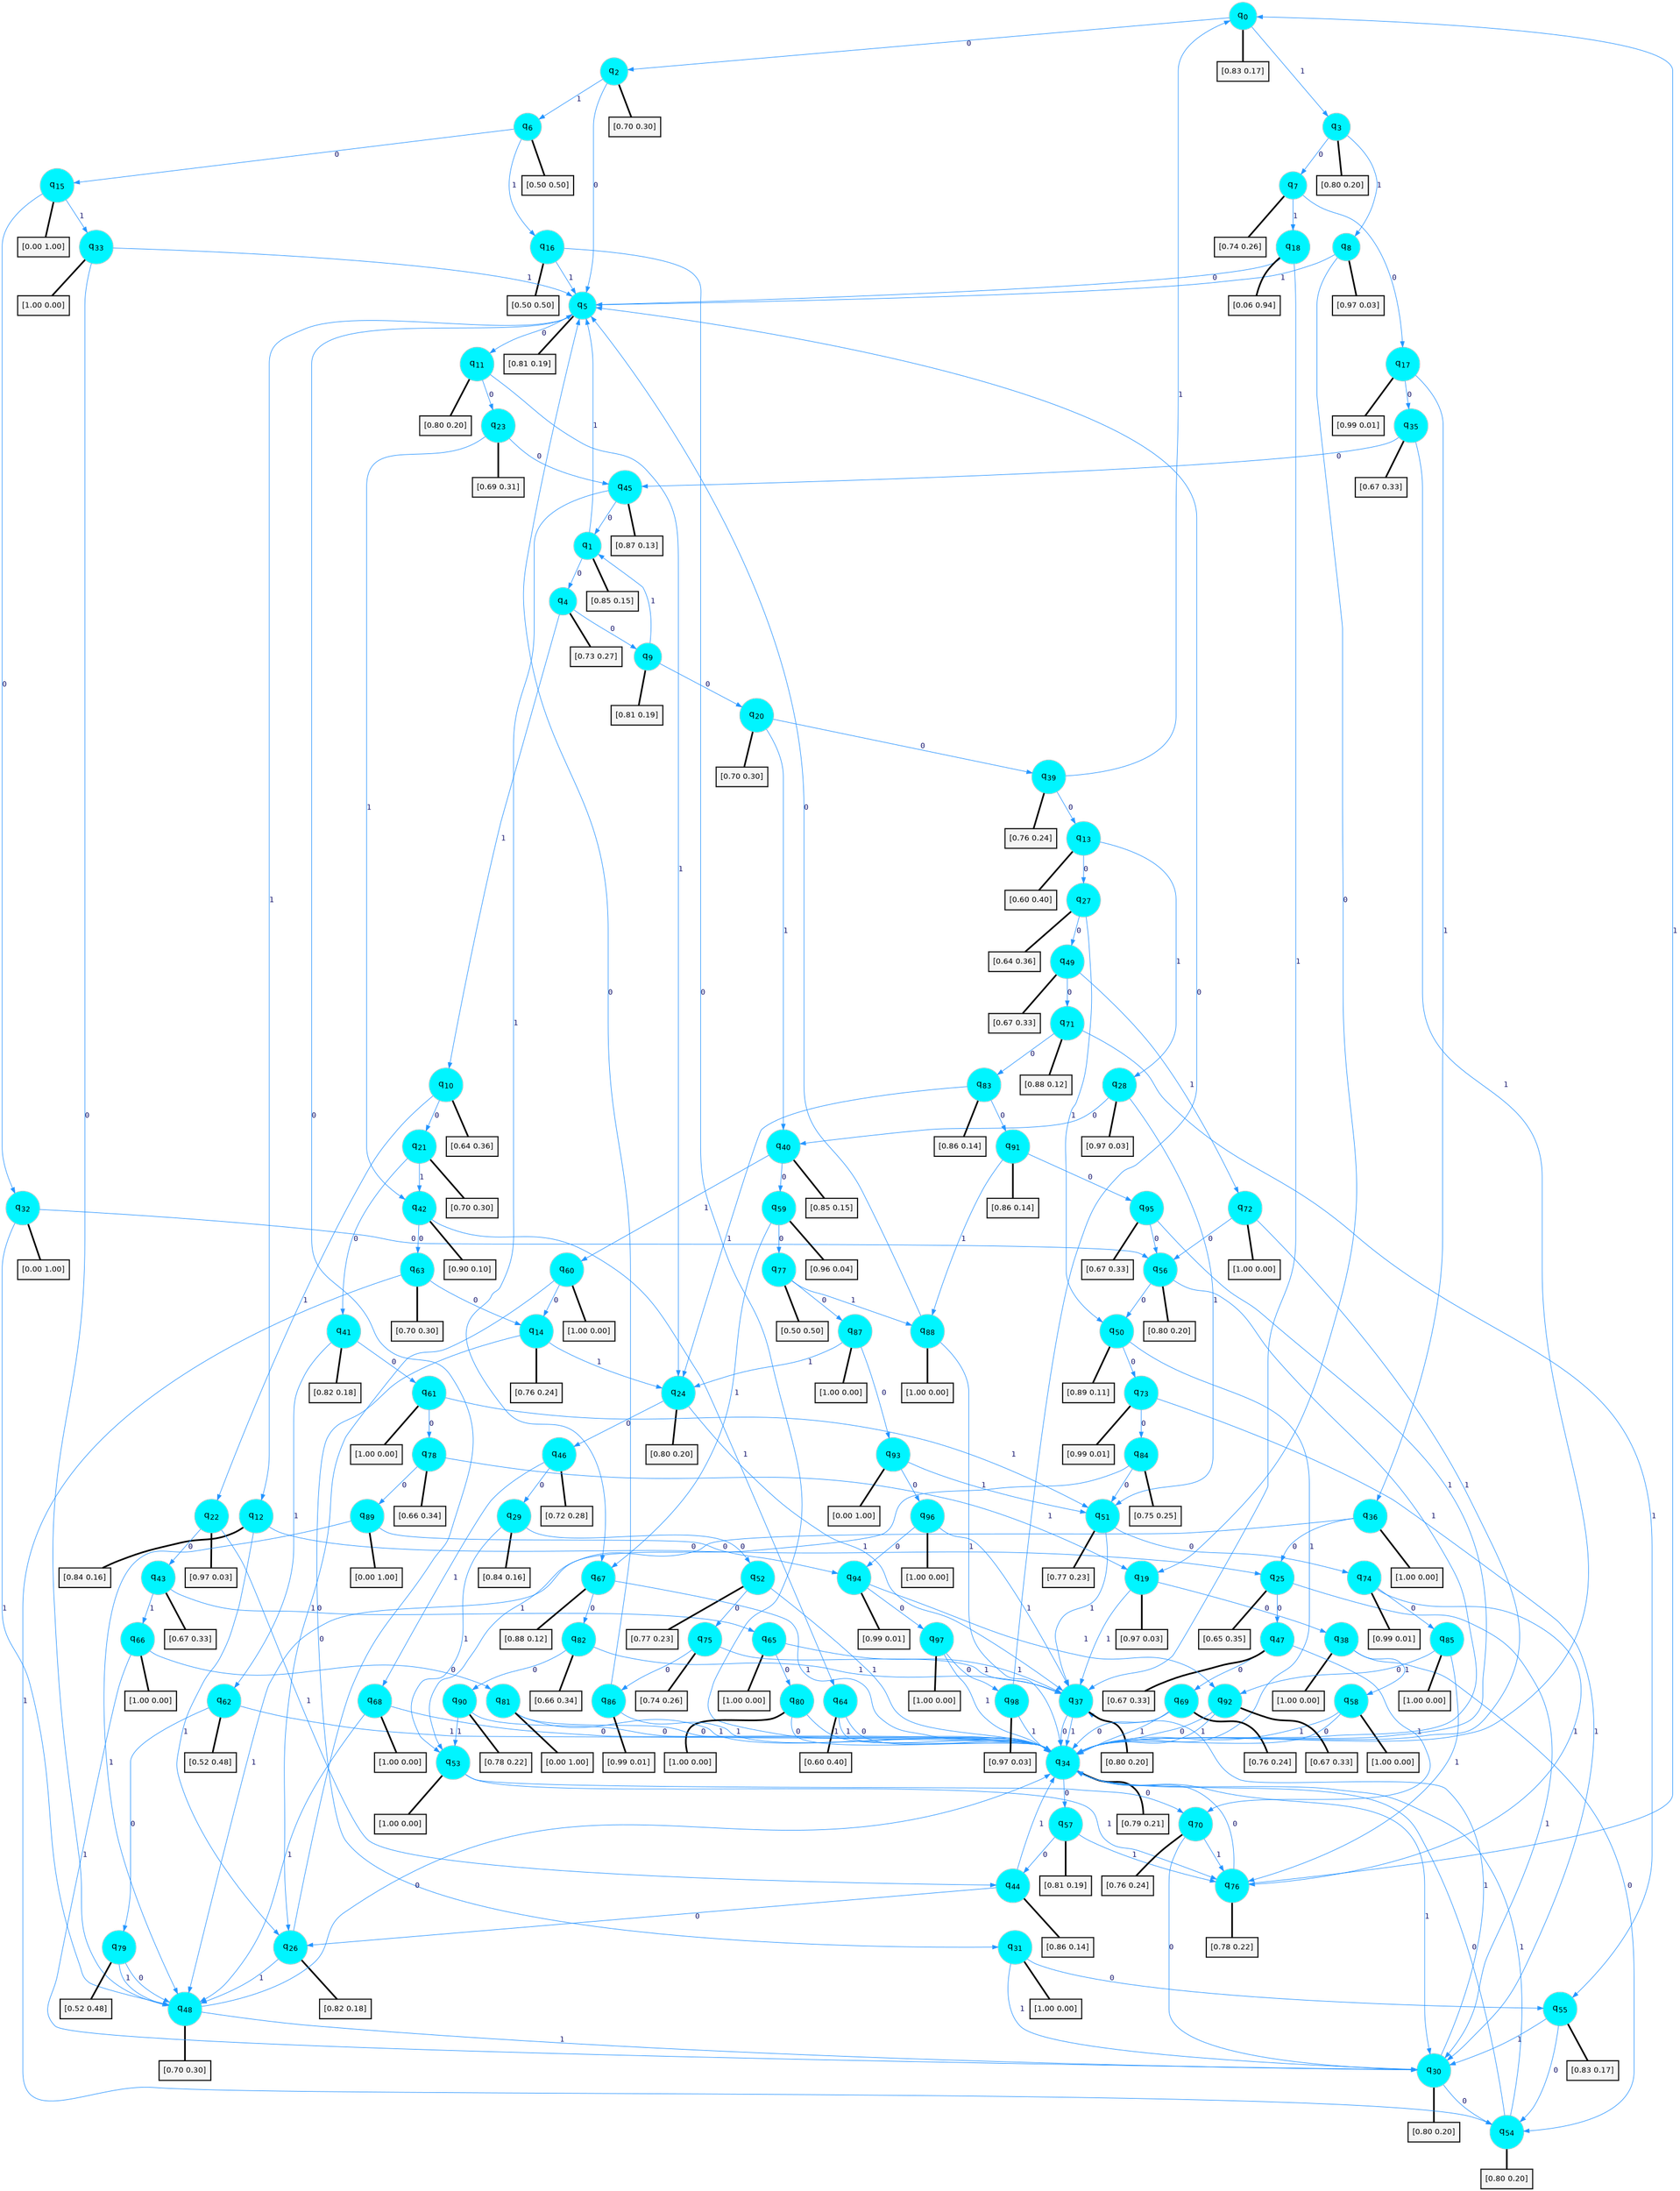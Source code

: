 digraph G {
graph [
bgcolor=transparent, dpi=300, rankdir=TD, size="40,25"];
node [
color=gray, fillcolor=turquoise1, fontcolor=black, fontname=Helvetica, fontsize=16, fontweight=bold, shape=circle, style=filled];
edge [
arrowsize=1, color=dodgerblue1, fontcolor=midnightblue, fontname=courier, fontweight=bold, penwidth=1, style=solid, weight=20];
0[label=<q<SUB>0</SUB>>];
1[label=<q<SUB>1</SUB>>];
2[label=<q<SUB>2</SUB>>];
3[label=<q<SUB>3</SUB>>];
4[label=<q<SUB>4</SUB>>];
5[label=<q<SUB>5</SUB>>];
6[label=<q<SUB>6</SUB>>];
7[label=<q<SUB>7</SUB>>];
8[label=<q<SUB>8</SUB>>];
9[label=<q<SUB>9</SUB>>];
10[label=<q<SUB>10</SUB>>];
11[label=<q<SUB>11</SUB>>];
12[label=<q<SUB>12</SUB>>];
13[label=<q<SUB>13</SUB>>];
14[label=<q<SUB>14</SUB>>];
15[label=<q<SUB>15</SUB>>];
16[label=<q<SUB>16</SUB>>];
17[label=<q<SUB>17</SUB>>];
18[label=<q<SUB>18</SUB>>];
19[label=<q<SUB>19</SUB>>];
20[label=<q<SUB>20</SUB>>];
21[label=<q<SUB>21</SUB>>];
22[label=<q<SUB>22</SUB>>];
23[label=<q<SUB>23</SUB>>];
24[label=<q<SUB>24</SUB>>];
25[label=<q<SUB>25</SUB>>];
26[label=<q<SUB>26</SUB>>];
27[label=<q<SUB>27</SUB>>];
28[label=<q<SUB>28</SUB>>];
29[label=<q<SUB>29</SUB>>];
30[label=<q<SUB>30</SUB>>];
31[label=<q<SUB>31</SUB>>];
32[label=<q<SUB>32</SUB>>];
33[label=<q<SUB>33</SUB>>];
34[label=<q<SUB>34</SUB>>];
35[label=<q<SUB>35</SUB>>];
36[label=<q<SUB>36</SUB>>];
37[label=<q<SUB>37</SUB>>];
38[label=<q<SUB>38</SUB>>];
39[label=<q<SUB>39</SUB>>];
40[label=<q<SUB>40</SUB>>];
41[label=<q<SUB>41</SUB>>];
42[label=<q<SUB>42</SUB>>];
43[label=<q<SUB>43</SUB>>];
44[label=<q<SUB>44</SUB>>];
45[label=<q<SUB>45</SUB>>];
46[label=<q<SUB>46</SUB>>];
47[label=<q<SUB>47</SUB>>];
48[label=<q<SUB>48</SUB>>];
49[label=<q<SUB>49</SUB>>];
50[label=<q<SUB>50</SUB>>];
51[label=<q<SUB>51</SUB>>];
52[label=<q<SUB>52</SUB>>];
53[label=<q<SUB>53</SUB>>];
54[label=<q<SUB>54</SUB>>];
55[label=<q<SUB>55</SUB>>];
56[label=<q<SUB>56</SUB>>];
57[label=<q<SUB>57</SUB>>];
58[label=<q<SUB>58</SUB>>];
59[label=<q<SUB>59</SUB>>];
60[label=<q<SUB>60</SUB>>];
61[label=<q<SUB>61</SUB>>];
62[label=<q<SUB>62</SUB>>];
63[label=<q<SUB>63</SUB>>];
64[label=<q<SUB>64</SUB>>];
65[label=<q<SUB>65</SUB>>];
66[label=<q<SUB>66</SUB>>];
67[label=<q<SUB>67</SUB>>];
68[label=<q<SUB>68</SUB>>];
69[label=<q<SUB>69</SUB>>];
70[label=<q<SUB>70</SUB>>];
71[label=<q<SUB>71</SUB>>];
72[label=<q<SUB>72</SUB>>];
73[label=<q<SUB>73</SUB>>];
74[label=<q<SUB>74</SUB>>];
75[label=<q<SUB>75</SUB>>];
76[label=<q<SUB>76</SUB>>];
77[label=<q<SUB>77</SUB>>];
78[label=<q<SUB>78</SUB>>];
79[label=<q<SUB>79</SUB>>];
80[label=<q<SUB>80</SUB>>];
81[label=<q<SUB>81</SUB>>];
82[label=<q<SUB>82</SUB>>];
83[label=<q<SUB>83</SUB>>];
84[label=<q<SUB>84</SUB>>];
85[label=<q<SUB>85</SUB>>];
86[label=<q<SUB>86</SUB>>];
87[label=<q<SUB>87</SUB>>];
88[label=<q<SUB>88</SUB>>];
89[label=<q<SUB>89</SUB>>];
90[label=<q<SUB>90</SUB>>];
91[label=<q<SUB>91</SUB>>];
92[label=<q<SUB>92</SUB>>];
93[label=<q<SUB>93</SUB>>];
94[label=<q<SUB>94</SUB>>];
95[label=<q<SUB>95</SUB>>];
96[label=<q<SUB>96</SUB>>];
97[label=<q<SUB>97</SUB>>];
98[label=<q<SUB>98</SUB>>];
99[label="[0.83 0.17]", shape=box,fontcolor=black, fontname=Helvetica, fontsize=14, penwidth=2, fillcolor=whitesmoke,color=black];
100[label="[0.85 0.15]", shape=box,fontcolor=black, fontname=Helvetica, fontsize=14, penwidth=2, fillcolor=whitesmoke,color=black];
101[label="[0.70 0.30]", shape=box,fontcolor=black, fontname=Helvetica, fontsize=14, penwidth=2, fillcolor=whitesmoke,color=black];
102[label="[0.80 0.20]", shape=box,fontcolor=black, fontname=Helvetica, fontsize=14, penwidth=2, fillcolor=whitesmoke,color=black];
103[label="[0.73 0.27]", shape=box,fontcolor=black, fontname=Helvetica, fontsize=14, penwidth=2, fillcolor=whitesmoke,color=black];
104[label="[0.81 0.19]", shape=box,fontcolor=black, fontname=Helvetica, fontsize=14, penwidth=2, fillcolor=whitesmoke,color=black];
105[label="[0.50 0.50]", shape=box,fontcolor=black, fontname=Helvetica, fontsize=14, penwidth=2, fillcolor=whitesmoke,color=black];
106[label="[0.74 0.26]", shape=box,fontcolor=black, fontname=Helvetica, fontsize=14, penwidth=2, fillcolor=whitesmoke,color=black];
107[label="[0.97 0.03]", shape=box,fontcolor=black, fontname=Helvetica, fontsize=14, penwidth=2, fillcolor=whitesmoke,color=black];
108[label="[0.81 0.19]", shape=box,fontcolor=black, fontname=Helvetica, fontsize=14, penwidth=2, fillcolor=whitesmoke,color=black];
109[label="[0.64 0.36]", shape=box,fontcolor=black, fontname=Helvetica, fontsize=14, penwidth=2, fillcolor=whitesmoke,color=black];
110[label="[0.80 0.20]", shape=box,fontcolor=black, fontname=Helvetica, fontsize=14, penwidth=2, fillcolor=whitesmoke,color=black];
111[label="[0.84 0.16]", shape=box,fontcolor=black, fontname=Helvetica, fontsize=14, penwidth=2, fillcolor=whitesmoke,color=black];
112[label="[0.60 0.40]", shape=box,fontcolor=black, fontname=Helvetica, fontsize=14, penwidth=2, fillcolor=whitesmoke,color=black];
113[label="[0.76 0.24]", shape=box,fontcolor=black, fontname=Helvetica, fontsize=14, penwidth=2, fillcolor=whitesmoke,color=black];
114[label="[0.00 1.00]", shape=box,fontcolor=black, fontname=Helvetica, fontsize=14, penwidth=2, fillcolor=whitesmoke,color=black];
115[label="[0.50 0.50]", shape=box,fontcolor=black, fontname=Helvetica, fontsize=14, penwidth=2, fillcolor=whitesmoke,color=black];
116[label="[0.99 0.01]", shape=box,fontcolor=black, fontname=Helvetica, fontsize=14, penwidth=2, fillcolor=whitesmoke,color=black];
117[label="[0.06 0.94]", shape=box,fontcolor=black, fontname=Helvetica, fontsize=14, penwidth=2, fillcolor=whitesmoke,color=black];
118[label="[0.97 0.03]", shape=box,fontcolor=black, fontname=Helvetica, fontsize=14, penwidth=2, fillcolor=whitesmoke,color=black];
119[label="[0.70 0.30]", shape=box,fontcolor=black, fontname=Helvetica, fontsize=14, penwidth=2, fillcolor=whitesmoke,color=black];
120[label="[0.70 0.30]", shape=box,fontcolor=black, fontname=Helvetica, fontsize=14, penwidth=2, fillcolor=whitesmoke,color=black];
121[label="[0.97 0.03]", shape=box,fontcolor=black, fontname=Helvetica, fontsize=14, penwidth=2, fillcolor=whitesmoke,color=black];
122[label="[0.69 0.31]", shape=box,fontcolor=black, fontname=Helvetica, fontsize=14, penwidth=2, fillcolor=whitesmoke,color=black];
123[label="[0.80 0.20]", shape=box,fontcolor=black, fontname=Helvetica, fontsize=14, penwidth=2, fillcolor=whitesmoke,color=black];
124[label="[0.65 0.35]", shape=box,fontcolor=black, fontname=Helvetica, fontsize=14, penwidth=2, fillcolor=whitesmoke,color=black];
125[label="[0.82 0.18]", shape=box,fontcolor=black, fontname=Helvetica, fontsize=14, penwidth=2, fillcolor=whitesmoke,color=black];
126[label="[0.64 0.36]", shape=box,fontcolor=black, fontname=Helvetica, fontsize=14, penwidth=2, fillcolor=whitesmoke,color=black];
127[label="[0.97 0.03]", shape=box,fontcolor=black, fontname=Helvetica, fontsize=14, penwidth=2, fillcolor=whitesmoke,color=black];
128[label="[0.84 0.16]", shape=box,fontcolor=black, fontname=Helvetica, fontsize=14, penwidth=2, fillcolor=whitesmoke,color=black];
129[label="[0.80 0.20]", shape=box,fontcolor=black, fontname=Helvetica, fontsize=14, penwidth=2, fillcolor=whitesmoke,color=black];
130[label="[1.00 0.00]", shape=box,fontcolor=black, fontname=Helvetica, fontsize=14, penwidth=2, fillcolor=whitesmoke,color=black];
131[label="[0.00 1.00]", shape=box,fontcolor=black, fontname=Helvetica, fontsize=14, penwidth=2, fillcolor=whitesmoke,color=black];
132[label="[1.00 0.00]", shape=box,fontcolor=black, fontname=Helvetica, fontsize=14, penwidth=2, fillcolor=whitesmoke,color=black];
133[label="[0.79 0.21]", shape=box,fontcolor=black, fontname=Helvetica, fontsize=14, penwidth=2, fillcolor=whitesmoke,color=black];
134[label="[0.67 0.33]", shape=box,fontcolor=black, fontname=Helvetica, fontsize=14, penwidth=2, fillcolor=whitesmoke,color=black];
135[label="[1.00 0.00]", shape=box,fontcolor=black, fontname=Helvetica, fontsize=14, penwidth=2, fillcolor=whitesmoke,color=black];
136[label="[0.80 0.20]", shape=box,fontcolor=black, fontname=Helvetica, fontsize=14, penwidth=2, fillcolor=whitesmoke,color=black];
137[label="[1.00 0.00]", shape=box,fontcolor=black, fontname=Helvetica, fontsize=14, penwidth=2, fillcolor=whitesmoke,color=black];
138[label="[0.76 0.24]", shape=box,fontcolor=black, fontname=Helvetica, fontsize=14, penwidth=2, fillcolor=whitesmoke,color=black];
139[label="[0.85 0.15]", shape=box,fontcolor=black, fontname=Helvetica, fontsize=14, penwidth=2, fillcolor=whitesmoke,color=black];
140[label="[0.82 0.18]", shape=box,fontcolor=black, fontname=Helvetica, fontsize=14, penwidth=2, fillcolor=whitesmoke,color=black];
141[label="[0.90 0.10]", shape=box,fontcolor=black, fontname=Helvetica, fontsize=14, penwidth=2, fillcolor=whitesmoke,color=black];
142[label="[0.67 0.33]", shape=box,fontcolor=black, fontname=Helvetica, fontsize=14, penwidth=2, fillcolor=whitesmoke,color=black];
143[label="[0.86 0.14]", shape=box,fontcolor=black, fontname=Helvetica, fontsize=14, penwidth=2, fillcolor=whitesmoke,color=black];
144[label="[0.87 0.13]", shape=box,fontcolor=black, fontname=Helvetica, fontsize=14, penwidth=2, fillcolor=whitesmoke,color=black];
145[label="[0.72 0.28]", shape=box,fontcolor=black, fontname=Helvetica, fontsize=14, penwidth=2, fillcolor=whitesmoke,color=black];
146[label="[0.67 0.33]", shape=box,fontcolor=black, fontname=Helvetica, fontsize=14, penwidth=2, fillcolor=whitesmoke,color=black];
147[label="[0.70 0.30]", shape=box,fontcolor=black, fontname=Helvetica, fontsize=14, penwidth=2, fillcolor=whitesmoke,color=black];
148[label="[0.67 0.33]", shape=box,fontcolor=black, fontname=Helvetica, fontsize=14, penwidth=2, fillcolor=whitesmoke,color=black];
149[label="[0.89 0.11]", shape=box,fontcolor=black, fontname=Helvetica, fontsize=14, penwidth=2, fillcolor=whitesmoke,color=black];
150[label="[0.77 0.23]", shape=box,fontcolor=black, fontname=Helvetica, fontsize=14, penwidth=2, fillcolor=whitesmoke,color=black];
151[label="[0.77 0.23]", shape=box,fontcolor=black, fontname=Helvetica, fontsize=14, penwidth=2, fillcolor=whitesmoke,color=black];
152[label="[1.00 0.00]", shape=box,fontcolor=black, fontname=Helvetica, fontsize=14, penwidth=2, fillcolor=whitesmoke,color=black];
153[label="[0.80 0.20]", shape=box,fontcolor=black, fontname=Helvetica, fontsize=14, penwidth=2, fillcolor=whitesmoke,color=black];
154[label="[0.83 0.17]", shape=box,fontcolor=black, fontname=Helvetica, fontsize=14, penwidth=2, fillcolor=whitesmoke,color=black];
155[label="[0.80 0.20]", shape=box,fontcolor=black, fontname=Helvetica, fontsize=14, penwidth=2, fillcolor=whitesmoke,color=black];
156[label="[0.81 0.19]", shape=box,fontcolor=black, fontname=Helvetica, fontsize=14, penwidth=2, fillcolor=whitesmoke,color=black];
157[label="[1.00 0.00]", shape=box,fontcolor=black, fontname=Helvetica, fontsize=14, penwidth=2, fillcolor=whitesmoke,color=black];
158[label="[0.96 0.04]", shape=box,fontcolor=black, fontname=Helvetica, fontsize=14, penwidth=2, fillcolor=whitesmoke,color=black];
159[label="[1.00 0.00]", shape=box,fontcolor=black, fontname=Helvetica, fontsize=14, penwidth=2, fillcolor=whitesmoke,color=black];
160[label="[1.00 0.00]", shape=box,fontcolor=black, fontname=Helvetica, fontsize=14, penwidth=2, fillcolor=whitesmoke,color=black];
161[label="[0.52 0.48]", shape=box,fontcolor=black, fontname=Helvetica, fontsize=14, penwidth=2, fillcolor=whitesmoke,color=black];
162[label="[0.70 0.30]", shape=box,fontcolor=black, fontname=Helvetica, fontsize=14, penwidth=2, fillcolor=whitesmoke,color=black];
163[label="[0.60 0.40]", shape=box,fontcolor=black, fontname=Helvetica, fontsize=14, penwidth=2, fillcolor=whitesmoke,color=black];
164[label="[1.00 0.00]", shape=box,fontcolor=black, fontname=Helvetica, fontsize=14, penwidth=2, fillcolor=whitesmoke,color=black];
165[label="[1.00 0.00]", shape=box,fontcolor=black, fontname=Helvetica, fontsize=14, penwidth=2, fillcolor=whitesmoke,color=black];
166[label="[0.88 0.12]", shape=box,fontcolor=black, fontname=Helvetica, fontsize=14, penwidth=2, fillcolor=whitesmoke,color=black];
167[label="[1.00 0.00]", shape=box,fontcolor=black, fontname=Helvetica, fontsize=14, penwidth=2, fillcolor=whitesmoke,color=black];
168[label="[0.76 0.24]", shape=box,fontcolor=black, fontname=Helvetica, fontsize=14, penwidth=2, fillcolor=whitesmoke,color=black];
169[label="[0.76 0.24]", shape=box,fontcolor=black, fontname=Helvetica, fontsize=14, penwidth=2, fillcolor=whitesmoke,color=black];
170[label="[0.88 0.12]", shape=box,fontcolor=black, fontname=Helvetica, fontsize=14, penwidth=2, fillcolor=whitesmoke,color=black];
171[label="[1.00 0.00]", shape=box,fontcolor=black, fontname=Helvetica, fontsize=14, penwidth=2, fillcolor=whitesmoke,color=black];
172[label="[0.99 0.01]", shape=box,fontcolor=black, fontname=Helvetica, fontsize=14, penwidth=2, fillcolor=whitesmoke,color=black];
173[label="[0.99 0.01]", shape=box,fontcolor=black, fontname=Helvetica, fontsize=14, penwidth=2, fillcolor=whitesmoke,color=black];
174[label="[0.74 0.26]", shape=box,fontcolor=black, fontname=Helvetica, fontsize=14, penwidth=2, fillcolor=whitesmoke,color=black];
175[label="[0.78 0.22]", shape=box,fontcolor=black, fontname=Helvetica, fontsize=14, penwidth=2, fillcolor=whitesmoke,color=black];
176[label="[0.50 0.50]", shape=box,fontcolor=black, fontname=Helvetica, fontsize=14, penwidth=2, fillcolor=whitesmoke,color=black];
177[label="[0.66 0.34]", shape=box,fontcolor=black, fontname=Helvetica, fontsize=14, penwidth=2, fillcolor=whitesmoke,color=black];
178[label="[0.52 0.48]", shape=box,fontcolor=black, fontname=Helvetica, fontsize=14, penwidth=2, fillcolor=whitesmoke,color=black];
179[label="[1.00 0.00]", shape=box,fontcolor=black, fontname=Helvetica, fontsize=14, penwidth=2, fillcolor=whitesmoke,color=black];
180[label="[0.00 1.00]", shape=box,fontcolor=black, fontname=Helvetica, fontsize=14, penwidth=2, fillcolor=whitesmoke,color=black];
181[label="[0.66 0.34]", shape=box,fontcolor=black, fontname=Helvetica, fontsize=14, penwidth=2, fillcolor=whitesmoke,color=black];
182[label="[0.86 0.14]", shape=box,fontcolor=black, fontname=Helvetica, fontsize=14, penwidth=2, fillcolor=whitesmoke,color=black];
183[label="[0.75 0.25]", shape=box,fontcolor=black, fontname=Helvetica, fontsize=14, penwidth=2, fillcolor=whitesmoke,color=black];
184[label="[1.00 0.00]", shape=box,fontcolor=black, fontname=Helvetica, fontsize=14, penwidth=2, fillcolor=whitesmoke,color=black];
185[label="[0.99 0.01]", shape=box,fontcolor=black, fontname=Helvetica, fontsize=14, penwidth=2, fillcolor=whitesmoke,color=black];
186[label="[1.00 0.00]", shape=box,fontcolor=black, fontname=Helvetica, fontsize=14, penwidth=2, fillcolor=whitesmoke,color=black];
187[label="[1.00 0.00]", shape=box,fontcolor=black, fontname=Helvetica, fontsize=14, penwidth=2, fillcolor=whitesmoke,color=black];
188[label="[0.00 1.00]", shape=box,fontcolor=black, fontname=Helvetica, fontsize=14, penwidth=2, fillcolor=whitesmoke,color=black];
189[label="[0.78 0.22]", shape=box,fontcolor=black, fontname=Helvetica, fontsize=14, penwidth=2, fillcolor=whitesmoke,color=black];
190[label="[0.86 0.14]", shape=box,fontcolor=black, fontname=Helvetica, fontsize=14, penwidth=2, fillcolor=whitesmoke,color=black];
191[label="[0.67 0.33]", shape=box,fontcolor=black, fontname=Helvetica, fontsize=14, penwidth=2, fillcolor=whitesmoke,color=black];
192[label="[0.00 1.00]", shape=box,fontcolor=black, fontname=Helvetica, fontsize=14, penwidth=2, fillcolor=whitesmoke,color=black];
193[label="[0.99 0.01]", shape=box,fontcolor=black, fontname=Helvetica, fontsize=14, penwidth=2, fillcolor=whitesmoke,color=black];
194[label="[0.67 0.33]", shape=box,fontcolor=black, fontname=Helvetica, fontsize=14, penwidth=2, fillcolor=whitesmoke,color=black];
195[label="[1.00 0.00]", shape=box,fontcolor=black, fontname=Helvetica, fontsize=14, penwidth=2, fillcolor=whitesmoke,color=black];
196[label="[1.00 0.00]", shape=box,fontcolor=black, fontname=Helvetica, fontsize=14, penwidth=2, fillcolor=whitesmoke,color=black];
197[label="[0.97 0.03]", shape=box,fontcolor=black, fontname=Helvetica, fontsize=14, penwidth=2, fillcolor=whitesmoke,color=black];
0->2 [label=0];
0->3 [label=1];
0->99 [arrowhead=none, penwidth=3,color=black];
1->4 [label=0];
1->5 [label=1];
1->100 [arrowhead=none, penwidth=3,color=black];
2->5 [label=0];
2->6 [label=1];
2->101 [arrowhead=none, penwidth=3,color=black];
3->7 [label=0];
3->8 [label=1];
3->102 [arrowhead=none, penwidth=3,color=black];
4->9 [label=0];
4->10 [label=1];
4->103 [arrowhead=none, penwidth=3,color=black];
5->11 [label=0];
5->12 [label=1];
5->104 [arrowhead=none, penwidth=3,color=black];
6->15 [label=0];
6->16 [label=1];
6->105 [arrowhead=none, penwidth=3,color=black];
7->17 [label=0];
7->18 [label=1];
7->106 [arrowhead=none, penwidth=3,color=black];
8->19 [label=0];
8->5 [label=1];
8->107 [arrowhead=none, penwidth=3,color=black];
9->20 [label=0];
9->1 [label=1];
9->108 [arrowhead=none, penwidth=3,color=black];
10->21 [label=0];
10->22 [label=1];
10->109 [arrowhead=none, penwidth=3,color=black];
11->23 [label=0];
11->24 [label=1];
11->110 [arrowhead=none, penwidth=3,color=black];
12->25 [label=0];
12->26 [label=1];
12->111 [arrowhead=none, penwidth=3,color=black];
13->27 [label=0];
13->28 [label=1];
13->112 [arrowhead=none, penwidth=3,color=black];
14->31 [label=0];
14->24 [label=1];
14->113 [arrowhead=none, penwidth=3,color=black];
15->32 [label=0];
15->33 [label=1];
15->114 [arrowhead=none, penwidth=3,color=black];
16->34 [label=0];
16->5 [label=1];
16->115 [arrowhead=none, penwidth=3,color=black];
17->35 [label=0];
17->36 [label=1];
17->116 [arrowhead=none, penwidth=3,color=black];
18->5 [label=0];
18->37 [label=1];
18->117 [arrowhead=none, penwidth=3,color=black];
19->38 [label=0];
19->37 [label=1];
19->118 [arrowhead=none, penwidth=3,color=black];
20->39 [label=0];
20->40 [label=1];
20->119 [arrowhead=none, penwidth=3,color=black];
21->41 [label=0];
21->42 [label=1];
21->120 [arrowhead=none, penwidth=3,color=black];
22->43 [label=0];
22->44 [label=1];
22->121 [arrowhead=none, penwidth=3,color=black];
23->45 [label=0];
23->42 [label=1];
23->122 [arrowhead=none, penwidth=3,color=black];
24->46 [label=0];
24->37 [label=1];
24->123 [arrowhead=none, penwidth=3,color=black];
25->47 [label=0];
25->30 [label=1];
25->124 [arrowhead=none, penwidth=3,color=black];
26->5 [label=0];
26->48 [label=1];
26->125 [arrowhead=none, penwidth=3,color=black];
27->49 [label=0];
27->50 [label=1];
27->126 [arrowhead=none, penwidth=3,color=black];
28->40 [label=0];
28->51 [label=1];
28->127 [arrowhead=none, penwidth=3,color=black];
29->52 [label=0];
29->53 [label=1];
29->128 [arrowhead=none, penwidth=3,color=black];
30->54 [label=0];
30->37 [label=1];
30->129 [arrowhead=none, penwidth=3,color=black];
31->55 [label=0];
31->30 [label=1];
31->130 [arrowhead=none, penwidth=3,color=black];
32->56 [label=0];
32->48 [label=1];
32->131 [arrowhead=none, penwidth=3,color=black];
33->48 [label=0];
33->5 [label=1];
33->132 [arrowhead=none, penwidth=3,color=black];
34->57 [label=0];
34->30 [label=1];
34->133 [arrowhead=none, penwidth=3,color=black];
35->45 [label=0];
35->34 [label=1];
35->134 [arrowhead=none, penwidth=3,color=black];
36->25 [label=0];
36->48 [label=1];
36->135 [arrowhead=none, penwidth=3,color=black];
37->34 [label=0];
37->34 [label=1];
37->136 [arrowhead=none, penwidth=3,color=black];
38->54 [label=0];
38->58 [label=1];
38->137 [arrowhead=none, penwidth=3,color=black];
39->13 [label=0];
39->0 [label=1];
39->138 [arrowhead=none, penwidth=3,color=black];
40->59 [label=0];
40->60 [label=1];
40->139 [arrowhead=none, penwidth=3,color=black];
41->61 [label=0];
41->62 [label=1];
41->140 [arrowhead=none, penwidth=3,color=black];
42->63 [label=0];
42->64 [label=1];
42->141 [arrowhead=none, penwidth=3,color=black];
43->65 [label=0];
43->66 [label=1];
43->142 [arrowhead=none, penwidth=3,color=black];
44->26 [label=0];
44->34 [label=1];
44->143 [arrowhead=none, penwidth=3,color=black];
45->1 [label=0];
45->67 [label=1];
45->144 [arrowhead=none, penwidth=3,color=black];
46->29 [label=0];
46->68 [label=1];
46->145 [arrowhead=none, penwidth=3,color=black];
47->69 [label=0];
47->70 [label=1];
47->146 [arrowhead=none, penwidth=3,color=black];
48->34 [label=0];
48->30 [label=1];
48->147 [arrowhead=none, penwidth=3,color=black];
49->71 [label=0];
49->72 [label=1];
49->148 [arrowhead=none, penwidth=3,color=black];
50->73 [label=0];
50->34 [label=1];
50->149 [arrowhead=none, penwidth=3,color=black];
51->74 [label=0];
51->37 [label=1];
51->150 [arrowhead=none, penwidth=3,color=black];
52->75 [label=0];
52->34 [label=1];
52->151 [arrowhead=none, penwidth=3,color=black];
53->70 [label=0];
53->76 [label=1];
53->152 [arrowhead=none, penwidth=3,color=black];
54->34 [label=0];
54->34 [label=1];
54->153 [arrowhead=none, penwidth=3,color=black];
55->54 [label=0];
55->30 [label=1];
55->154 [arrowhead=none, penwidth=3,color=black];
56->50 [label=0];
56->34 [label=1];
56->155 [arrowhead=none, penwidth=3,color=black];
57->44 [label=0];
57->76 [label=1];
57->156 [arrowhead=none, penwidth=3,color=black];
58->34 [label=0];
58->34 [label=1];
58->157 [arrowhead=none, penwidth=3,color=black];
59->77 [label=0];
59->67 [label=1];
59->158 [arrowhead=none, penwidth=3,color=black];
60->14 [label=0];
60->26 [label=1];
60->159 [arrowhead=none, penwidth=3,color=black];
61->78 [label=0];
61->51 [label=1];
61->160 [arrowhead=none, penwidth=3,color=black];
62->79 [label=0];
62->34 [label=1];
62->161 [arrowhead=none, penwidth=3,color=black];
63->14 [label=0];
63->54 [label=1];
63->162 [arrowhead=none, penwidth=3,color=black];
64->34 [label=0];
64->34 [label=1];
64->163 [arrowhead=none, penwidth=3,color=black];
65->80 [label=0];
65->37 [label=1];
65->164 [arrowhead=none, penwidth=3,color=black];
66->81 [label=0];
66->30 [label=1];
66->165 [arrowhead=none, penwidth=3,color=black];
67->82 [label=0];
67->34 [label=1];
67->166 [arrowhead=none, penwidth=3,color=black];
68->34 [label=0];
68->48 [label=1];
68->167 [arrowhead=none, penwidth=3,color=black];
69->34 [label=0];
69->34 [label=1];
69->168 [arrowhead=none, penwidth=3,color=black];
70->30 [label=0];
70->76 [label=1];
70->169 [arrowhead=none, penwidth=3,color=black];
71->83 [label=0];
71->55 [label=1];
71->170 [arrowhead=none, penwidth=3,color=black];
72->56 [label=0];
72->34 [label=1];
72->171 [arrowhead=none, penwidth=3,color=black];
73->84 [label=0];
73->30 [label=1];
73->172 [arrowhead=none, penwidth=3,color=black];
74->85 [label=0];
74->76 [label=1];
74->173 [arrowhead=none, penwidth=3,color=black];
75->86 [label=0];
75->37 [label=1];
75->174 [arrowhead=none, penwidth=3,color=black];
76->34 [label=0];
76->0 [label=1];
76->175 [arrowhead=none, penwidth=3,color=black];
77->87 [label=0];
77->88 [label=1];
77->176 [arrowhead=none, penwidth=3,color=black];
78->89 [label=0];
78->19 [label=1];
78->177 [arrowhead=none, penwidth=3,color=black];
79->48 [label=0];
79->48 [label=1];
79->178 [arrowhead=none, penwidth=3,color=black];
80->34 [label=0];
80->34 [label=1];
80->179 [arrowhead=none, penwidth=3,color=black];
81->34 [label=0];
81->34 [label=1];
81->180 [arrowhead=none, penwidth=3,color=black];
82->90 [label=0];
82->37 [label=1];
82->181 [arrowhead=none, penwidth=3,color=black];
83->91 [label=0];
83->24 [label=1];
83->182 [arrowhead=none, penwidth=3,color=black];
84->51 [label=0];
84->53 [label=1];
84->183 [arrowhead=none, penwidth=3,color=black];
85->92 [label=0];
85->76 [label=1];
85->184 [arrowhead=none, penwidth=3,color=black];
86->5 [label=0];
86->34 [label=1];
86->185 [arrowhead=none, penwidth=3,color=black];
87->93 [label=0];
87->24 [label=1];
87->186 [arrowhead=none, penwidth=3,color=black];
88->5 [label=0];
88->34 [label=1];
88->187 [arrowhead=none, penwidth=3,color=black];
89->94 [label=0];
89->48 [label=1];
89->188 [arrowhead=none, penwidth=3,color=black];
90->34 [label=0];
90->53 [label=1];
90->189 [arrowhead=none, penwidth=3,color=black];
91->95 [label=0];
91->88 [label=1];
91->190 [arrowhead=none, penwidth=3,color=black];
92->34 [label=0];
92->34 [label=1];
92->191 [arrowhead=none, penwidth=3,color=black];
93->96 [label=0];
93->51 [label=1];
93->192 [arrowhead=none, penwidth=3,color=black];
94->97 [label=0];
94->92 [label=1];
94->193 [arrowhead=none, penwidth=3,color=black];
95->56 [label=0];
95->34 [label=1];
95->194 [arrowhead=none, penwidth=3,color=black];
96->94 [label=0];
96->37 [label=1];
96->195 [arrowhead=none, penwidth=3,color=black];
97->98 [label=0];
97->34 [label=1];
97->196 [arrowhead=none, penwidth=3,color=black];
98->5 [label=0];
98->34 [label=1];
98->197 [arrowhead=none, penwidth=3,color=black];
}
